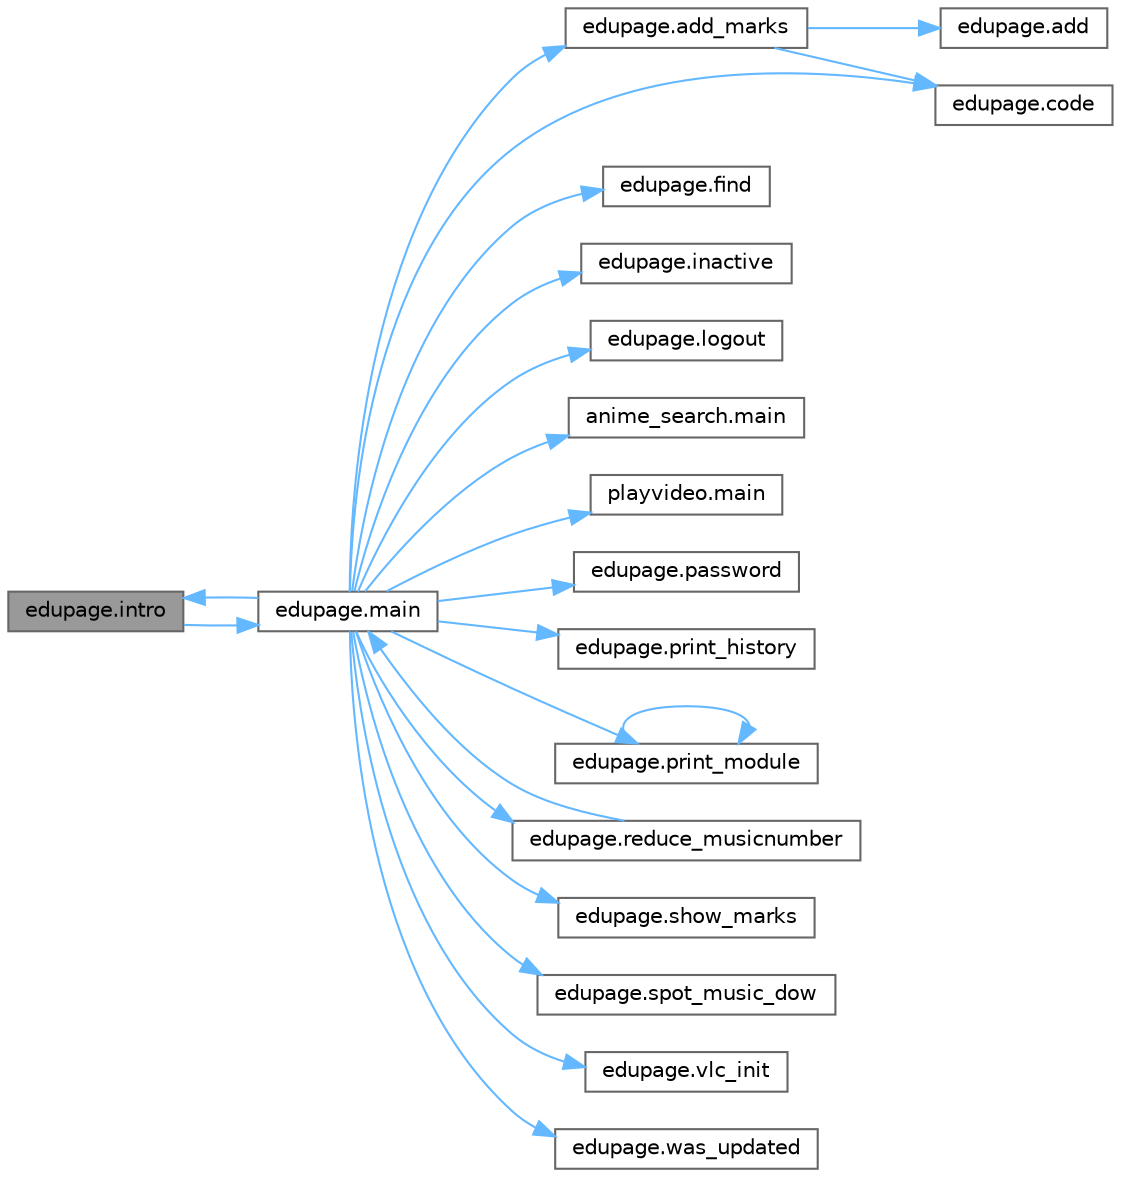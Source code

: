 digraph "edupage.intro"
{
 // LATEX_PDF_SIZE
  bgcolor="transparent";
  edge [fontname=Helvetica,fontsize=10,labelfontname=Helvetica,labelfontsize=10];
  node [fontname=Helvetica,fontsize=10,shape=box,height=0.2,width=0.4];
  rankdir="LR";
  Node1 [label="edupage.intro",height=0.2,width=0.4,color="gray40", fillcolor="grey60", style="filled", fontcolor="black",tooltip=" "];
  Node1 -> Node2 [color="steelblue1",style="solid"];
  Node2 [label="edupage.main",height=0.2,width=0.4,color="grey40", fillcolor="white", style="filled",URL="$d0/d52/namespaceedupage.html#a187508ee0d9f19d584a130cc5cba0c27",tooltip=" "];
  Node2 -> Node3 [color="steelblue1",style="solid"];
  Node3 [label="edupage.add_marks",height=0.2,width=0.4,color="grey40", fillcolor="white", style="filled",URL="$d0/d52/namespaceedupage.html#a21f2f303ad4d1e33a43bd2b8207130a4",tooltip=" "];
  Node3 -> Node4 [color="steelblue1",style="solid"];
  Node4 [label="edupage.add",height=0.2,width=0.4,color="grey40", fillcolor="white", style="filled",URL="$d0/d52/namespaceedupage.html#af8155c1c90674d76615b11b6d0c5c8ba",tooltip=" "];
  Node3 -> Node5 [color="steelblue1",style="solid"];
  Node5 [label="edupage.code",height=0.2,width=0.4,color="grey40", fillcolor="white", style="filled",URL="$d0/d52/namespaceedupage.html#a8cda85c4ec08c9ac94a9f7b99dd13168",tooltip=" "];
  Node2 -> Node5 [color="steelblue1",style="solid"];
  Node2 -> Node6 [color="steelblue1",style="solid"];
  Node6 [label="edupage.find",height=0.2,width=0.4,color="grey40", fillcolor="white", style="filled",URL="$d0/d52/namespaceedupage.html#a026d51b7cff5026af09d0dd68c5e66fb",tooltip=" "];
  Node2 -> Node7 [color="steelblue1",style="solid"];
  Node7 [label="edupage.inactive",height=0.2,width=0.4,color="grey40", fillcolor="white", style="filled",URL="$d0/d52/namespaceedupage.html#a341571d7a41b53af5510ed61722c2847",tooltip=" "];
  Node2 -> Node1 [color="steelblue1",style="solid"];
  Node2 -> Node8 [color="steelblue1",style="solid"];
  Node8 [label="edupage.logout",height=0.2,width=0.4,color="grey40", fillcolor="white", style="filled",URL="$d0/d52/namespaceedupage.html#ac820991cd8d23a0cc095060d0db57bb6",tooltip=" "];
  Node2 -> Node9 [color="steelblue1",style="solid"];
  Node9 [label="anime_search.main",height=0.2,width=0.4,color="grey40", fillcolor="white", style="filled",URL="$db/da2/namespaceanime__search.html#aa640ea940b9dd7e63d3d083f2f9acf8a",tooltip=" "];
  Node2 -> Node10 [color="steelblue1",style="solid"];
  Node10 [label="playvideo.main",height=0.2,width=0.4,color="grey40", fillcolor="white", style="filled",URL="$d3/db6/namespaceplayvideo.html#a86582d0c1d78493131487c51adad545a",tooltip=" "];
  Node2 -> Node11 [color="steelblue1",style="solid"];
  Node11 [label="edupage.password",height=0.2,width=0.4,color="grey40", fillcolor="white", style="filled",URL="$d0/d52/namespaceedupage.html#ab6bc445b1d72dc317235f930a3c3865f",tooltip=" "];
  Node2 -> Node12 [color="steelblue1",style="solid"];
  Node12 [label="edupage.print_history",height=0.2,width=0.4,color="grey40", fillcolor="white", style="filled",URL="$d0/d52/namespaceedupage.html#ab61c7be85bb0e6a5468c992b61992781",tooltip=" "];
  Node2 -> Node13 [color="steelblue1",style="solid"];
  Node13 [label="edupage.print_module",height=0.2,width=0.4,color="grey40", fillcolor="white", style="filled",URL="$d0/d52/namespaceedupage.html#a153bbbaa356309a404f3c218b26dc562",tooltip=" "];
  Node13 -> Node13 [color="steelblue1",style="solid"];
  Node2 -> Node14 [color="steelblue1",style="solid"];
  Node14 [label="edupage.reduce_musicnumber",height=0.2,width=0.4,color="grey40", fillcolor="white", style="filled",URL="$d0/d52/namespaceedupage.html#a11c2d421fc103b70ae07e919a3929cd8",tooltip=" "];
  Node14 -> Node2 [color="steelblue1",style="solid"];
  Node2 -> Node15 [color="steelblue1",style="solid"];
  Node15 [label="edupage.show_marks",height=0.2,width=0.4,color="grey40", fillcolor="white", style="filled",URL="$d0/d52/namespaceedupage.html#a78d356f449887b742d23a2f1c98ce4ac",tooltip=" "];
  Node2 -> Node16 [color="steelblue1",style="solid"];
  Node16 [label="edupage.spot_music_dow",height=0.2,width=0.4,color="grey40", fillcolor="white", style="filled",URL="$d0/d52/namespaceedupage.html#ad9fa425db620b18457fe2d13d776a532",tooltip=" "];
  Node2 -> Node17 [color="steelblue1",style="solid"];
  Node17 [label="edupage.vlc_init",height=0.2,width=0.4,color="grey40", fillcolor="white", style="filled",URL="$d0/d52/namespaceedupage.html#a9f3e602dd8410da6eab7cf9b0758c6f8",tooltip=" "];
  Node2 -> Node18 [color="steelblue1",style="solid"];
  Node18 [label="edupage.was_updated",height=0.2,width=0.4,color="grey40", fillcolor="white", style="filled",URL="$d0/d52/namespaceedupage.html#ab37eeef09149edbff47a4c8d00d485c0",tooltip=" "];
}
